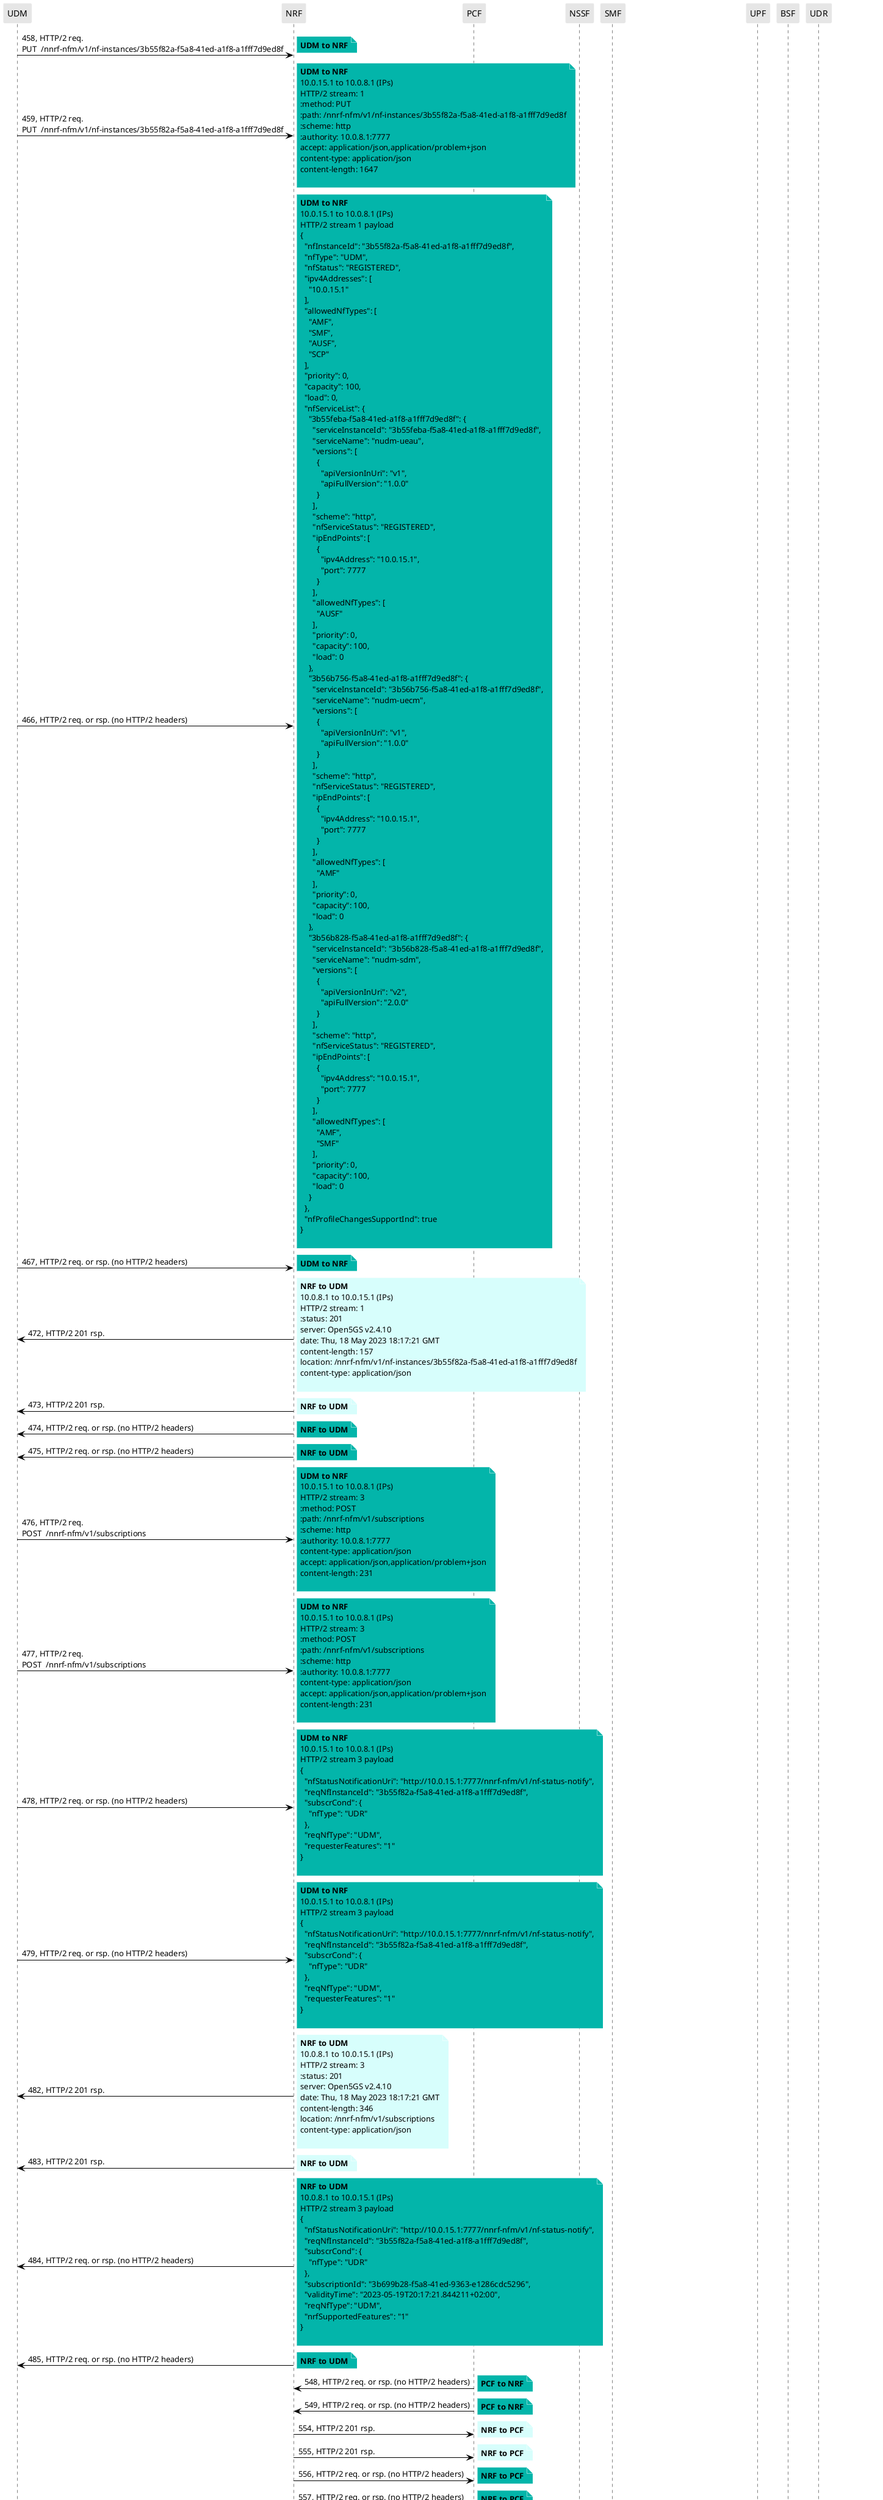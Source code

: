 @startuml
skinparam shadowing false
skinparam NoteBorderColor white
skinparam sequence {
    ArrowColor black
    LifeLineBorderColor black
    LifeLineBackgroundColor black
    ParticipantBorderColor white
    ParticipantBackgroundColor #e6e6e6
}
participant "UDM"
participant "NRF"

"UDM" -> "NRF": 458, HTTP/2 req.\nPUT  /nnrf-nfm/v1/nf-instances/3b55f82a-f5a8-41ed-a1f8-a1fff7d9ed8f

note right #03B5AA
**UDM to NRF**
end note

"UDM" -> "NRF": 459, HTTP/2 req.\nPUT  /nnrf-nfm/v1/nf-instances/3b55f82a-f5a8-41ed-a1f8-a1fff7d9ed8f

note right #03B5AA
**UDM to NRF**
10.0.15.1 to 10.0.8.1 (IPs)
HTTP/2 stream: 1
:method: PUT
:path: /nnrf-nfm/v1/nf-instances/3b55f82a-f5a8-41ed-a1f8-a1fff7d9ed8f
:scheme: http
:authority: 10.0.8.1:7777
accept: application/json,application/problem+json
content-type: application/json
content-length: 1647

end note

"UDM" -> "NRF": 466, HTTP/2 req. or rsp. (no HTTP/2 headers)

note right #03B5AA
**UDM to NRF**
10.0.15.1 to 10.0.8.1 (IPs)
HTTP/2 stream 1 payload
{
  "nfInstanceId": "3b55f82a-f5a8-41ed-a1f8-a1fff7d9ed8f",
  "nfType": "UDM",
  "nfStatus": "REGISTERED",
  "ipv4Addresses": [
    "10.0.15.1"
  ],
  "allowedNfTypes": [
    "AMF",
    "SMF",
    "AUSF",
    "SCP"
  ],
  "priority": 0,
  "capacity": 100,
  "load": 0,
  "nfServiceList": {
    "3b55feba-f5a8-41ed-a1f8-a1fff7d9ed8f": {
      "serviceInstanceId": "3b55feba-f5a8-41ed-a1f8-a1fff7d9ed8f",
      "serviceName": "nudm-ueau",
      "versions": [
        {
          "apiVersionInUri": "v1",
          "apiFullVersion": "1.0.0"
        }
      ],
      "scheme": "http",
      "nfServiceStatus": "REGISTERED",
      "ipEndPoints": [
        {
          "ipv4Address": "10.0.15.1",
          "port": 7777
        }
      ],
      "allowedNfTypes": [
        "AUSF"
      ],
      "priority": 0,
      "capacity": 100,
      "load": 0
    },
    "3b56b756-f5a8-41ed-a1f8-a1fff7d9ed8f": {
      "serviceInstanceId": "3b56b756-f5a8-41ed-a1f8-a1fff7d9ed8f",
      "serviceName": "nudm-uecm",
      "versions": [
        {
          "apiVersionInUri": "v1",
          "apiFullVersion": "1.0.0"
        }
      ],
      "scheme": "http",
      "nfServiceStatus": "REGISTERED",
      "ipEndPoints": [
        {
          "ipv4Address": "10.0.15.1",
          "port": 7777
        }
      ],
      "allowedNfTypes": [
        "AMF"
      ],
      "priority": 0,
      "capacity": 100,
      "load": 0
    },
    "3b56b828-f5a8-41ed-a1f8-a1fff7d9ed8f": {
      "serviceInstanceId": "3b56b828-f5a8-41ed-a1f8-a1fff7d9ed8f",
      "serviceName": "nudm-sdm",
      "versions": [
        {
          "apiVersionInUri": "v2",
          "apiFullVersion": "2.0.0"
        }
      ],
      "scheme": "http",
      "nfServiceStatus": "REGISTERED",
      "ipEndPoints": [
        {
          "ipv4Address": "10.0.15.1",
          "port": 7777
        }
      ],
      "allowedNfTypes": [
        "AMF",
        "SMF"
      ],
      "priority": 0,
      "capacity": 100,
      "load": 0
    }
  },
  "nfProfileChangesSupportInd": true
}

end note

"UDM" -> "NRF": 467, HTTP/2 req. or rsp. (no HTTP/2 headers)

note right #03B5AA
**UDM to NRF**
end note

"NRF" -> "UDM": 472, HTTP/2 201 rsp.

note right #D7FEFC
**NRF to UDM**
10.0.8.1 to 10.0.15.1 (IPs)
HTTP/2 stream: 1
:status: 201
server: Open5GS v2.4.10
date: Thu, 18 May 2023 18:17:21 GMT
content-length: 157
location: /nnrf-nfm/v1/nf-instances/3b55f82a-f5a8-41ed-a1f8-a1fff7d9ed8f
content-type: application/json

end note

"NRF" -> "UDM": 473, HTTP/2 201 rsp.

note right #D7FEFC
**NRF to UDM**
end note

"NRF" -> "UDM": 474, HTTP/2 req. or rsp. (no HTTP/2 headers)

note right #03B5AA
**NRF to UDM**
end note

"NRF" -> "UDM": 475, HTTP/2 req. or rsp. (no HTTP/2 headers)

note right #03B5AA
**NRF to UDM**
end note

"UDM" -> "NRF": 476, HTTP/2 req.\nPOST  /nnrf-nfm/v1/subscriptions

note right #03B5AA
**UDM to NRF**
10.0.15.1 to 10.0.8.1 (IPs)
HTTP/2 stream: 3
:method: POST
:path: /nnrf-nfm/v1/subscriptions
:scheme: http
:authority: 10.0.8.1:7777
content-type: application/json
accept: application/json,application/problem+json
content-length: 231

end note

"UDM" -> "NRF": 477, HTTP/2 req.\nPOST  /nnrf-nfm/v1/subscriptions

note right #03B5AA
**UDM to NRF**
10.0.15.1 to 10.0.8.1 (IPs)
HTTP/2 stream: 3
:method: POST
:path: /nnrf-nfm/v1/subscriptions
:scheme: http
:authority: 10.0.8.1:7777
content-type: application/json
accept: application/json,application/problem+json
content-length: 231

end note

"UDM" -> "NRF": 478, HTTP/2 req. or rsp. (no HTTP/2 headers)

note right #03B5AA
**UDM to NRF**
10.0.15.1 to 10.0.8.1 (IPs)
HTTP/2 stream 3 payload
{
  "nfStatusNotificationUri": "http://10.0.15.1:7777/nnrf-nfm/v1/nf-status-notify",
  "reqNfInstanceId": "3b55f82a-f5a8-41ed-a1f8-a1fff7d9ed8f",
  "subscrCond": {
    "nfType": "UDR"
  },
  "reqNfType": "UDM",
  "requesterFeatures": "1"
}

end note

"UDM" -> "NRF": 479, HTTP/2 req. or rsp. (no HTTP/2 headers)

note right #03B5AA
**UDM to NRF**
10.0.15.1 to 10.0.8.1 (IPs)
HTTP/2 stream 3 payload
{
  "nfStatusNotificationUri": "http://10.0.15.1:7777/nnrf-nfm/v1/nf-status-notify",
  "reqNfInstanceId": "3b55f82a-f5a8-41ed-a1f8-a1fff7d9ed8f",
  "subscrCond": {
    "nfType": "UDR"
  },
  "reqNfType": "UDM",
  "requesterFeatures": "1"
}

end note

"NRF" -> "UDM": 482, HTTP/2 201 rsp.

note right #D7FEFC
**NRF to UDM**
10.0.8.1 to 10.0.15.1 (IPs)
HTTP/2 stream: 3
:status: 201
server: Open5GS v2.4.10
date: Thu, 18 May 2023 18:17:21 GMT
content-length: 346
location: /nnrf-nfm/v1/subscriptions
content-type: application/json

end note

"NRF" -> "UDM": 483, HTTP/2 201 rsp.

note right #D7FEFC
**NRF to UDM**
end note

"NRF" -> "UDM": 484, HTTP/2 req. or rsp. (no HTTP/2 headers)

note right #03B5AA
**NRF to UDM**
10.0.8.1 to 10.0.15.1 (IPs)
HTTP/2 stream 3 payload
{
  "nfStatusNotificationUri": "http://10.0.15.1:7777/nnrf-nfm/v1/nf-status-notify",
  "reqNfInstanceId": "3b55f82a-f5a8-41ed-a1f8-a1fff7d9ed8f",
  "subscrCond": {
    "nfType": "UDR"
  },
  "subscriptionId": "3b699b28-f5a8-41ed-9363-e1286cdc5296",
  "validityTime": "2023-05-19T20:17:21.844211+02:00",
  "reqNfType": "UDM",
  "nrfSupportedFeatures": "1"
}

end note

"NRF" -> "UDM": 485, HTTP/2 req. or rsp. (no HTTP/2 headers)

note right #03B5AA
**NRF to UDM**
end note


"PCF" -> "NRF": 548, HTTP/2 req. or rsp. (no HTTP/2 headers)

note right #03B5AA
**PCF to NRF**
end note

"PCF" -> "NRF": 549, HTTP/2 req. or rsp. (no HTTP/2 headers)

note right #03B5AA
**PCF to NRF**
end note

"NRF" -> "PCF": 554, HTTP/2 201 rsp.

note right #D7FEFC
**NRF to PCF**
end note

"NRF" -> "PCF": 555, HTTP/2 201 rsp.

note right #D7FEFC
**NRF to PCF**
end note

"NRF" -> "PCF": 556, HTTP/2 req. or rsp. (no HTTP/2 headers)

note right #03B5AA
**NRF to PCF**
end note

"NRF" -> "PCF": 557, HTTP/2 req. or rsp. (no HTTP/2 headers)

note right #03B5AA
**NRF to PCF**
end note

"PCF" -> "NRF": 560, HTTP/2 req.\nPOST  /nnrf-nfm/v1/subscriptions

note right #03B5AA
**PCF to NRF**
end note

"PCF" -> "NRF": 561, HTTP/2 req.\nPOST  /nnrf-nfm/v1/subscriptions

note right #03B5AA
**PCF to NRF**
end note

"PCF" -> "NRF": 562, HTTP/2 req. or rsp. (no HTTP/2 headers)

note right #03B5AA
**PCF to NRF**
end note

"PCF" -> "NRF": 563, HTTP/2 req. or rsp. (no HTTP/2 headers)

note right #03B5AA
**PCF to NRF**
end note

"NRF" -> "PCF": 566, HTTP/2 201 rsp.

note right #D7FEFC
**NRF to PCF**
end note

"NRF" -> "PCF": 567, HTTP/2 201 rsp.

note right #D7FEFC
**NRF to PCF**
end note

"NRF" -> "PCF": 568, HTTP/2 req. or rsp. (no HTTP/2 headers)

note right #03B5AA
**NRF to PCF**
end note

"NRF" -> "PCF": 569, HTTP/2 req. or rsp. (no HTTP/2 headers)

note right #03B5AA
**NRF to PCF**
end note

"PCF" -> "NRF": 570, HTTP/2 req.\nPOST  /nnrf-nfm/v1/subscriptions

note right #03B5AA
**PCF to NRF**
end note

"PCF" -> "NRF": 571, HTTP/2 req.\nPOST  /nnrf-nfm/v1/subscriptions

note right #03B5AA
**PCF to NRF**
end note

"PCF" -> "NRF": 572, HTTP/2 req. or rsp. (no HTTP/2 headers)

note right #03B5AA
**PCF to NRF**
end note

"PCF" -> "NRF": 573, HTTP/2 req. or rsp. (no HTTP/2 headers)

note right #03B5AA
**PCF to NRF**
end note

"NRF" -> "PCF": 576, HTTP/2 201 rsp.

note right #D7FEFC
**NRF to PCF**
end note

"NRF" -> "PCF": 577, HTTP/2 201 rsp.

note right #D7FEFC
**NRF to PCF**
end note

"NRF" -> "PCF": 578, HTTP/2 req. or rsp. (no HTTP/2 headers)

note right #03B5AA
**NRF to PCF**
end note

"NRF" -> "PCF": 579, HTTP/2 req. or rsp. (no HTTP/2 headers)

note right #03B5AA
**NRF to PCF**
end note

"NSSF" -> "NRF": 604, HTTP/2 req.\nPUT  /nnrf-nfm/v1/nf-instances/3c1774e6-f5a8-41ed-ba4e-c32b10ea0d21

note right #03B5AA
**NSSF to NRF**
end note

"NSSF" -> "NRF": 605, HTTP/2 req.\nPUT  /nnrf-nfm/v1/nf-instances/3c1774e6-f5a8-41ed-ba4e-c32b10ea0d21

note right #03B5AA
**NSSF to NRF**
end note

"NSSF" -> "NRF": 612, HTTP/2 req. or rsp. (no HTTP/2 headers)

note right #03B5AA
**NSSF to NRF**
end note

"NSSF" -> "NRF": 613, HTTP/2 req. or rsp. (no HTTP/2 headers)

note right #03B5AA
**NSSF to NRF**
end note

"NRF" -> "NSSF": 618, HTTP/2 201 rsp.

note right #D7FEFC
**NRF to NSSF**
end note

"NRF" -> "NSSF": 619, HTTP/2 201 rsp.

note right #D7FEFC
**NRF to NSSF**
end note

"NRF" -> "NSSF": 620, HTTP/2 req. or rsp. (no HTTP/2 headers)

note right #03B5AA
**NRF to NSSF**
end note

"NRF" -> "NSSF": 621, HTTP/2 req. or rsp. (no HTTP/2 headers)

note right #03B5AA
**NRF to NSSF**
end note

"NRF" -> "NSSF": 622, HTTP/2 req. or rsp. (no HTTP/2 headers)

note right #03B5AA
**NRF to NSSF**
end note

"NRF" -> "NSSF": 623, HTTP/2 req. or rsp. (no HTTP/2 headers)

note right #03B5AA
**NRF to NSSF**
end note

"SMF" -> "UPF": 631, PFCP req.\nPFCP Association Setup Request (5)

note right #03B5AA
**SMF to UPF**
end note

"UPF" -> "SMF": 633, PFCP,ICMP req.\nPFCP Association Setup Request (5)

note right #03B5AA
**UPF to SMF**
end note

"BSF" -> "NRF": 660, HTTP/2 req.\nPUT  /nnrf-nfm/v1/nf-instances/3c96ae14-f5a8-41ed-8877-3100fc40cf52

note right #03B5AA
**BSF to NRF**
end note

"BSF" -> "NRF": 661, HTTP/2 req.\nPUT  /nnrf-nfm/v1/nf-instances/3c96ae14-f5a8-41ed-8877-3100fc40cf52

note right #03B5AA
**BSF to NRF**
end note

"BSF" -> "NRF": 668, HTTP/2 req. or rsp. (no HTTP/2 headers)

note right #03B5AA
**BSF to NRF**
end note

"BSF" -> "NRF": 669, HTTP/2 req. or rsp. (no HTTP/2 headers)

note right #03B5AA
**BSF to NRF**
end note

"NRF" -> "BSF": 674, HTTP/2 201 rsp.

note right #D7FEFC
**NRF to BSF**
end note

"NRF" -> "BSF": 675, HTTP/2 201 rsp.

note right #D7FEFC
**NRF to BSF**
end note

"NRF" -> "BSF": 676, HTTP/2 req. or rsp. (no HTTP/2 headers)

note right #03B5AA
**NRF to BSF**
end note

"NRF" -> "BSF": 677, HTTP/2 req. or rsp. (no HTTP/2 headers)

note right #03B5AA
**NRF to BSF**
end note

"NRF" -> "BSF": 678, HTTP/2 req. or rsp. (no HTTP/2 headers)

note right #03B5AA
**NRF to BSF**
end note

"NRF" -> "BSF": 679, HTTP/2 req. or rsp. (no HTTP/2 headers)

note right #03B5AA
**NRF to BSF**
end note

"UDR" -> "NRF": 733, HTTP/2 req.\nPUT  /nnrf-nfm/v1/nf-instances/3ca68154-f5a8-41ed-9303-53ed3db54da8

note right #03B5AA
**UDR to NRF**
end note

"UDR" -> "NRF": 734, HTTP/2 req.\nPUT  /nnrf-nfm/v1/nf-instances/3ca68154-f5a8-41ed-9303-53ed3db54da8

note right #03B5AA
**UDR to NRF**
end note

"UDR" -> "NRF": 741, HTTP/2 req. or rsp. (no HTTP/2 headers)

note right #03B5AA
**UDR to NRF**
end note

"UDR" -> "NRF": 742, HTTP/2 req. or rsp. (no HTTP/2 headers)

note right #03B5AA
**UDR to NRF**
end note

"NRF" -> "UDR": 747, HTTP/2 201 rsp.

note right #D7FEFC
**NRF to UDR**
end note

"NRF" -> "UDR": 748, HTTP/2 201 rsp.

note right #D7FEFC
**NRF to UDR**
end note

"NRF" -> "UDR": 749, HTTP/2 req. or rsp. (no HTTP/2 headers)

note right #03B5AA
**NRF to UDR**
end note

"NRF" -> "UDR": 750, HTTP/2 req. or rsp. (no HTTP/2 headers)

note right #03B5AA
**NRF to UDR**
end note

"NRF" -> "UDR": 757, HTTP/2 req. or rsp. (no HTTP/2 headers)


@enduml
